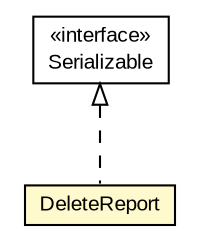 #!/usr/local/bin/dot
#
# Class diagram 
# Generated by UMLGraph version R5_6-24-gf6e263 (http://www.umlgraph.org/)
#

digraph G {
	edge [fontname="arial",fontsize=10,labelfontname="arial",labelfontsize=10];
	node [fontname="arial",fontsize=10,shape=plaintext];
	nodesep=0.25;
	ranksep=0.5;
	// org.miloss.fgsms.services.interfaces.automatedreportingservice.DeleteReport
	c298524 [label=<<table title="org.miloss.fgsms.services.interfaces.automatedreportingservice.DeleteReport" border="0" cellborder="1" cellspacing="0" cellpadding="2" port="p" bgcolor="lemonChiffon" href="./DeleteReport.html">
		<tr><td><table border="0" cellspacing="0" cellpadding="1">
<tr><td align="center" balign="center"> DeleteReport </td></tr>
		</table></td></tr>
		</table>>, URL="./DeleteReport.html", fontname="arial", fontcolor="black", fontsize=10.0];
	//org.miloss.fgsms.services.interfaces.automatedreportingservice.DeleteReport implements java.io.Serializable
	c299494:p -> c298524:p [dir=back,arrowtail=empty,style=dashed];
	// java.io.Serializable
	c299494 [label=<<table title="java.io.Serializable" border="0" cellborder="1" cellspacing="0" cellpadding="2" port="p" href="http://java.sun.com/j2se/1.4.2/docs/api/java/io/Serializable.html">
		<tr><td><table border="0" cellspacing="0" cellpadding="1">
<tr><td align="center" balign="center"> &#171;interface&#187; </td></tr>
<tr><td align="center" balign="center"> Serializable </td></tr>
		</table></td></tr>
		</table>>, URL="http://java.sun.com/j2se/1.4.2/docs/api/java/io/Serializable.html", fontname="arial", fontcolor="black", fontsize=10.0];
}

